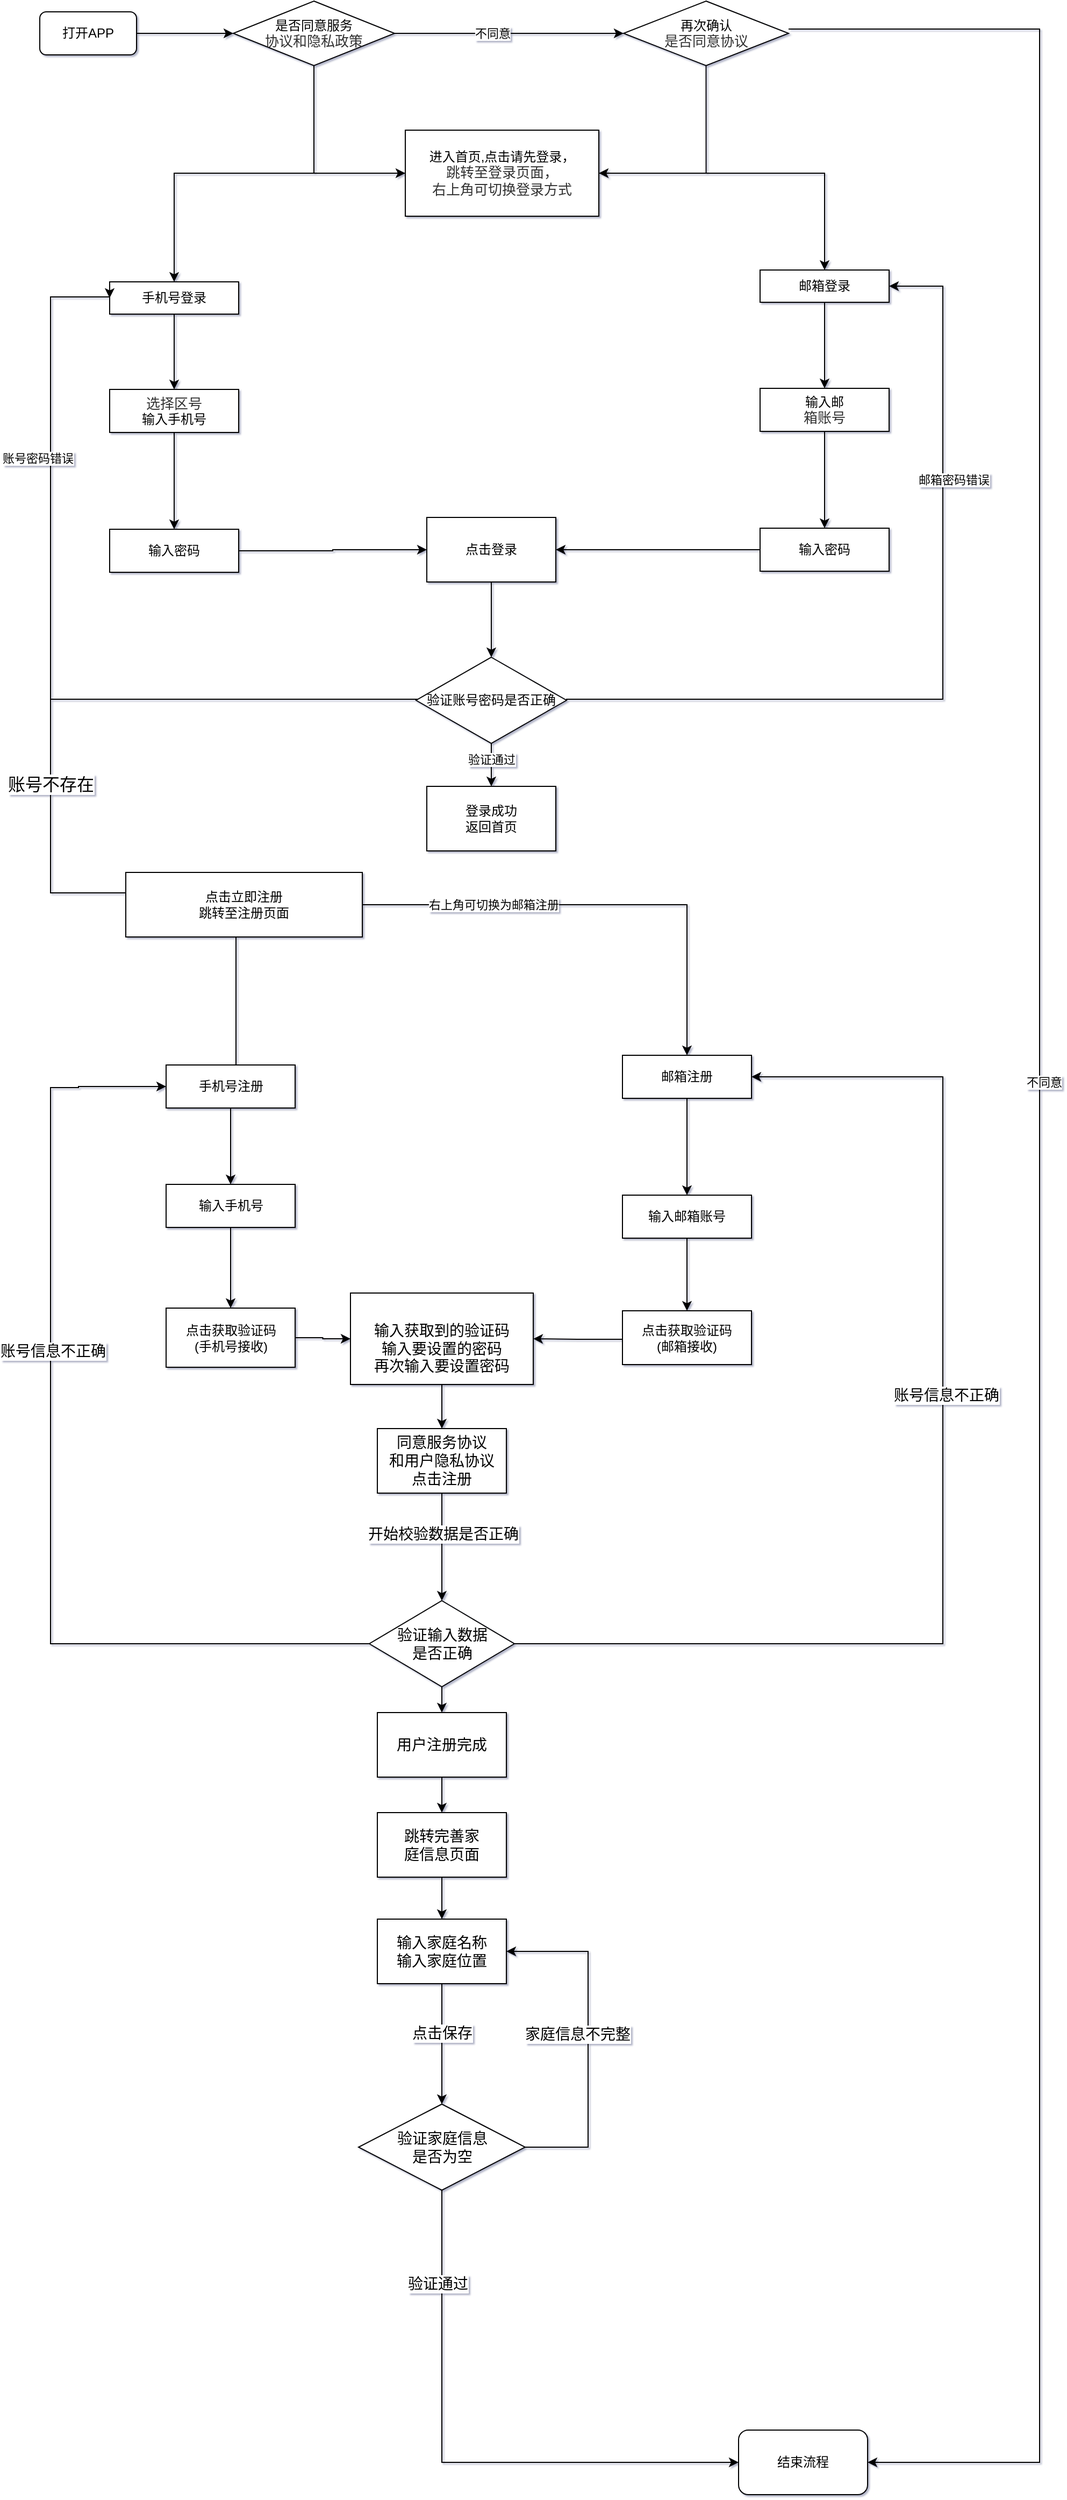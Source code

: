<mxfile version="20.8.5" type="github">
  <diagram id="eP0NxSscDDGJ58uZAJaf" name="第 1 页">
    <mxGraphModel dx="1687" dy="892" grid="1" gridSize="10" guides="1" tooltips="1" connect="1" arrows="0" fold="1" page="1" pageScale="1" pageWidth="583" pageHeight="827" background="none" math="0" shadow="1">
      <root>
        <mxCell id="0" />
        <mxCell id="1" parent="0" />
        <mxCell id="RkrsoEIwY2bKPOii9j_3-9" value="" style="edgeStyle=orthogonalEdgeStyle;rounded=0;orthogonalLoop=1;jettySize=auto;html=1;exitX=1;exitY=0.5;exitDx=0;exitDy=0;entryX=0;entryY=0.5;entryDx=0;entryDy=0;" edge="1" parent="1" source="RkrsoEIwY2bKPOii9j_3-10" target="RkrsoEIwY2bKPOii9j_3-14">
          <mxGeometry relative="1" as="geometry">
            <mxPoint x="160" y="85" as="sourcePoint" />
            <mxPoint x="270" y="80" as="targetPoint" />
          </mxGeometry>
        </mxCell>
        <mxCell id="RkrsoEIwY2bKPOii9j_3-10" value="打开APP" style="rounded=1;whiteSpace=wrap;html=1;" vertex="1" parent="1">
          <mxGeometry x="40" y="50" width="90" height="40" as="geometry" />
        </mxCell>
        <mxCell id="RkrsoEIwY2bKPOii9j_3-11" style="edgeStyle=orthogonalEdgeStyle;rounded=0;orthogonalLoop=1;jettySize=auto;html=1;" edge="1" parent="1" source="RkrsoEIwY2bKPOii9j_3-14" target="RkrsoEIwY2bKPOii9j_3-18">
          <mxGeometry relative="1" as="geometry">
            <Array as="points">
              <mxPoint x="510" y="70" />
              <mxPoint x="510" y="70" />
            </Array>
          </mxGeometry>
        </mxCell>
        <mxCell id="RkrsoEIwY2bKPOii9j_3-12" value="不同意" style="edgeLabel;html=1;align=center;verticalAlign=middle;resizable=0;points=[];" vertex="1" connectable="0" parent="RkrsoEIwY2bKPOii9j_3-11">
          <mxGeometry x="0.131" y="2" relative="1" as="geometry">
            <mxPoint x="-30" y="2" as="offset" />
          </mxGeometry>
        </mxCell>
        <mxCell id="RkrsoEIwY2bKPOii9j_3-13" style="edgeStyle=orthogonalEdgeStyle;rounded=0;orthogonalLoop=1;jettySize=auto;html=1;exitX=0.5;exitY=1;exitDx=0;exitDy=0;entryX=0;entryY=0.5;entryDx=0;entryDy=0;" edge="1" parent="1" source="RkrsoEIwY2bKPOii9j_3-14" target="RkrsoEIwY2bKPOii9j_3-22">
          <mxGeometry relative="1" as="geometry">
            <Array as="points">
              <mxPoint x="295" y="200" />
            </Array>
          </mxGeometry>
        </mxCell>
        <mxCell id="RkrsoEIwY2bKPOii9j_3-14" value="是否同意服务&lt;div style=&quot;-webkit-font-smoothing: antialiased; resize: none; outline: 0px; font-size: 13px; color: rgb(50, 50, 50); font-family: 微软雅黑;&quot;&gt;协议和隐私政策&lt;/div&gt;" style="rhombus;whiteSpace=wrap;html=1;" vertex="1" parent="1">
          <mxGeometry x="220" y="40" width="150" height="60" as="geometry" />
        </mxCell>
        <mxCell id="RkrsoEIwY2bKPOii9j_3-15" style="edgeStyle=orthogonalEdgeStyle;rounded=0;orthogonalLoop=1;jettySize=auto;html=1;entryX=1;entryY=0.5;entryDx=0;entryDy=0;" edge="1" parent="1" target="RkrsoEIwY2bKPOii9j_3-19">
          <mxGeometry relative="1" as="geometry">
            <Array as="points">
              <mxPoint x="970" y="66" />
              <mxPoint x="970" y="2328" />
            </Array>
            <mxPoint x="736.5" y="66.0" as="sourcePoint" />
            <mxPoint x="840" y="2324" as="targetPoint" />
          </mxGeometry>
        </mxCell>
        <mxCell id="RkrsoEIwY2bKPOii9j_3-16" value="不同意" style="edgeLabel;html=1;align=center;verticalAlign=middle;resizable=0;points=[];" vertex="1" connectable="0" parent="RkrsoEIwY2bKPOii9j_3-15">
          <mxGeometry x="-0.087" y="4" relative="1" as="geometry">
            <mxPoint as="offset" />
          </mxGeometry>
        </mxCell>
        <mxCell id="RkrsoEIwY2bKPOii9j_3-17" style="edgeStyle=orthogonalEdgeStyle;rounded=0;orthogonalLoop=1;jettySize=auto;html=1;exitX=0.5;exitY=1;exitDx=0;exitDy=0;entryX=1;entryY=0.5;entryDx=0;entryDy=0;" edge="1" parent="1" source="RkrsoEIwY2bKPOii9j_3-18" target="RkrsoEIwY2bKPOii9j_3-22">
          <mxGeometry relative="1" as="geometry">
            <Array as="points">
              <mxPoint x="660" y="200" />
            </Array>
          </mxGeometry>
        </mxCell>
        <mxCell id="RkrsoEIwY2bKPOii9j_3-18" value="再次确认&lt;div style=&quot;-webkit-font-smoothing: antialiased; resize: none; outline: 0px; font-size: 13px; color: rgb(50, 50, 50); font-family: 微软雅黑;&quot;&gt;是否同意协议&lt;/div&gt;" style="rhombus;whiteSpace=wrap;html=1;" vertex="1" parent="1">
          <mxGeometry x="583" y="40" width="153.5" height="60" as="geometry" />
        </mxCell>
        <mxCell id="RkrsoEIwY2bKPOii9j_3-19" value="结束流程" style="rounded=1;whiteSpace=wrap;html=1;" vertex="1" parent="1">
          <mxGeometry x="690" y="2298" width="120" height="60" as="geometry" />
        </mxCell>
        <mxCell id="RkrsoEIwY2bKPOii9j_3-20" style="edgeStyle=orthogonalEdgeStyle;rounded=0;orthogonalLoop=1;jettySize=auto;html=1;entryX=0.5;entryY=0;entryDx=0;entryDy=0;" edge="1" parent="1" source="RkrsoEIwY2bKPOii9j_3-22" target="RkrsoEIwY2bKPOii9j_3-24">
          <mxGeometry relative="1" as="geometry">
            <mxPoint x="290" y="340" as="targetPoint" />
          </mxGeometry>
        </mxCell>
        <mxCell id="RkrsoEIwY2bKPOii9j_3-21" style="edgeStyle=orthogonalEdgeStyle;rounded=0;orthogonalLoop=1;jettySize=auto;html=1;entryX=0.5;entryY=0;entryDx=0;entryDy=0;" edge="1" parent="1" source="RkrsoEIwY2bKPOii9j_3-22" target="RkrsoEIwY2bKPOii9j_3-26">
          <mxGeometry relative="1" as="geometry">
            <mxPoint x="640" y="340" as="targetPoint" />
            <Array as="points">
              <mxPoint x="770" y="200" />
            </Array>
          </mxGeometry>
        </mxCell>
        <mxCell id="RkrsoEIwY2bKPOii9j_3-22" value="进入首页,点击请先登录，&lt;div style=&quot;-webkit-font-smoothing: antialiased; resize: none; outline: 0px; font-size: 13px; color: rgb(50, 50, 50); font-family: 微软雅黑;&quot;&gt;跳转至登录页面，&lt;/div&gt;&lt;div style=&quot;-webkit-font-smoothing: antialiased; resize: none; outline: 0px; font-size: 13px; color: rgb(50, 50, 50); font-family: 微软雅黑;&quot;&gt;右上角可切换登录方式&lt;/div&gt;" style="rounded=0;whiteSpace=wrap;html=1;" vertex="1" parent="1">
          <mxGeometry x="380" y="160" width="180" height="80" as="geometry" />
        </mxCell>
        <mxCell id="RkrsoEIwY2bKPOii9j_3-23" style="edgeStyle=orthogonalEdgeStyle;rounded=0;orthogonalLoop=1;jettySize=auto;html=1;exitX=0.5;exitY=1;exitDx=0;exitDy=0;entryX=0.5;entryY=0;entryDx=0;entryDy=0;" edge="1" parent="1" source="RkrsoEIwY2bKPOii9j_3-24" target="RkrsoEIwY2bKPOii9j_3-28">
          <mxGeometry relative="1" as="geometry">
            <mxPoint x="165" y="401" as="targetPoint" />
          </mxGeometry>
        </mxCell>
        <mxCell id="RkrsoEIwY2bKPOii9j_3-24" value="手机号登录" style="rounded=0;whiteSpace=wrap;html=1;" vertex="1" parent="1">
          <mxGeometry x="105" y="301" width="120" height="30" as="geometry" />
        </mxCell>
        <mxCell id="RkrsoEIwY2bKPOii9j_3-25" style="edgeStyle=orthogonalEdgeStyle;rounded=0;orthogonalLoop=1;jettySize=auto;html=1;exitX=0.5;exitY=1;exitDx=0;exitDy=0;entryX=0.5;entryY=0;entryDx=0;entryDy=0;" edge="1" parent="1" source="RkrsoEIwY2bKPOii9j_3-26" target="RkrsoEIwY2bKPOii9j_3-30">
          <mxGeometry relative="1" as="geometry" />
        </mxCell>
        <mxCell id="RkrsoEIwY2bKPOii9j_3-26" value="邮箱登录" style="rounded=0;whiteSpace=wrap;html=1;" vertex="1" parent="1">
          <mxGeometry x="710" y="290" width="120" height="30" as="geometry" />
        </mxCell>
        <mxCell id="RkrsoEIwY2bKPOii9j_3-27" value="" style="edgeStyle=orthogonalEdgeStyle;rounded=0;orthogonalLoop=1;jettySize=auto;html=1;" edge="1" parent="1" source="RkrsoEIwY2bKPOii9j_3-28" target="RkrsoEIwY2bKPOii9j_3-32">
          <mxGeometry relative="1" as="geometry" />
        </mxCell>
        <mxCell id="RkrsoEIwY2bKPOii9j_3-28" value="&lt;div style=&quot;-webkit-font-smoothing: antialiased; resize: none; outline: 0px; font-size: 13px; color: rgb(50, 50, 50); font-family: 微软雅黑;&quot;&gt;选择区号&lt;/div&gt;输入手机号" style="rounded=0;whiteSpace=wrap;html=1;" vertex="1" parent="1">
          <mxGeometry x="105" y="401" width="120" height="40" as="geometry" />
        </mxCell>
        <mxCell id="RkrsoEIwY2bKPOii9j_3-29" style="edgeStyle=orthogonalEdgeStyle;rounded=0;orthogonalLoop=1;jettySize=auto;html=1;entryX=0.5;entryY=0;entryDx=0;entryDy=0;" edge="1" parent="1" source="RkrsoEIwY2bKPOii9j_3-30" target="RkrsoEIwY2bKPOii9j_3-34">
          <mxGeometry relative="1" as="geometry" />
        </mxCell>
        <mxCell id="RkrsoEIwY2bKPOii9j_3-30" value="输入邮&lt;div style=&quot;-webkit-font-smoothing: antialiased; resize: none; outline: 0px; font-size: 13px; color: rgb(50, 50, 50); font-family: 微软雅黑;&quot;&gt;箱账号&lt;/div&gt;" style="rounded=0;whiteSpace=wrap;html=1;" vertex="1" parent="1">
          <mxGeometry x="710" y="400" width="120" height="40" as="geometry" />
        </mxCell>
        <mxCell id="RkrsoEIwY2bKPOii9j_3-31" style="edgeStyle=orthogonalEdgeStyle;rounded=0;orthogonalLoop=1;jettySize=auto;html=1;entryX=0;entryY=0.5;entryDx=0;entryDy=0;" edge="1" parent="1" source="RkrsoEIwY2bKPOii9j_3-32" target="RkrsoEIwY2bKPOii9j_3-36">
          <mxGeometry relative="1" as="geometry">
            <mxPoint x="300" y="609" as="targetPoint" />
          </mxGeometry>
        </mxCell>
        <mxCell id="RkrsoEIwY2bKPOii9j_3-32" value="输入密码" style="rounded=0;whiteSpace=wrap;html=1;" vertex="1" parent="1">
          <mxGeometry x="105" y="531" width="120" height="40" as="geometry" />
        </mxCell>
        <mxCell id="RkrsoEIwY2bKPOii9j_3-33" style="edgeStyle=orthogonalEdgeStyle;rounded=0;orthogonalLoop=1;jettySize=auto;html=1;entryX=1;entryY=0.5;entryDx=0;entryDy=0;" edge="1" parent="1" source="RkrsoEIwY2bKPOii9j_3-34" target="RkrsoEIwY2bKPOii9j_3-36">
          <mxGeometry relative="1" as="geometry" />
        </mxCell>
        <mxCell id="RkrsoEIwY2bKPOii9j_3-34" value="输入密码" style="rounded=0;whiteSpace=wrap;html=1;" vertex="1" parent="1">
          <mxGeometry x="710" y="530" width="120" height="40" as="geometry" />
        </mxCell>
        <mxCell id="RkrsoEIwY2bKPOii9j_3-35" value="" style="edgeStyle=orthogonalEdgeStyle;rounded=0;orthogonalLoop=1;jettySize=auto;html=1;" edge="1" parent="1" source="RkrsoEIwY2bKPOii9j_3-36" target="RkrsoEIwY2bKPOii9j_3-45">
          <mxGeometry relative="1" as="geometry" />
        </mxCell>
        <mxCell id="RkrsoEIwY2bKPOii9j_3-36" value="点击登录" style="rounded=0;whiteSpace=wrap;html=1;" vertex="1" parent="1">
          <mxGeometry x="400" y="520" width="120" height="60" as="geometry" />
        </mxCell>
        <mxCell id="RkrsoEIwY2bKPOii9j_3-37" value="" style="edgeStyle=orthogonalEdgeStyle;rounded=0;orthogonalLoop=1;jettySize=auto;html=1;" edge="1" parent="1" source="RkrsoEIwY2bKPOii9j_3-45" target="RkrsoEIwY2bKPOii9j_3-46">
          <mxGeometry relative="1" as="geometry" />
        </mxCell>
        <mxCell id="RkrsoEIwY2bKPOii9j_3-38" value="验证通过" style="edgeLabel;html=1;align=center;verticalAlign=middle;resizable=0;points=[];" vertex="1" connectable="0" parent="RkrsoEIwY2bKPOii9j_3-37">
          <mxGeometry x="-0.281" relative="1" as="geometry">
            <mxPoint as="offset" />
          </mxGeometry>
        </mxCell>
        <mxCell id="RkrsoEIwY2bKPOii9j_3-39" style="edgeStyle=orthogonalEdgeStyle;rounded=0;orthogonalLoop=1;jettySize=auto;html=1;exitX=1;exitY=0.5;exitDx=0;exitDy=0;entryX=1;entryY=0.5;entryDx=0;entryDy=0;" edge="1" parent="1" source="RkrsoEIwY2bKPOii9j_3-45" target="RkrsoEIwY2bKPOii9j_3-26">
          <mxGeometry relative="1" as="geometry">
            <Array as="points">
              <mxPoint x="880" y="689" />
              <mxPoint x="880" y="305" />
            </Array>
          </mxGeometry>
        </mxCell>
        <mxCell id="RkrsoEIwY2bKPOii9j_3-40" value="邮箱密码错误" style="edgeLabel;html=1;align=center;verticalAlign=middle;resizable=0;points=[];" vertex="1" connectable="0" parent="RkrsoEIwY2bKPOii9j_3-39">
          <mxGeometry x="0.025" y="1" relative="1" as="geometry">
            <mxPoint x="11" y="-153" as="offset" />
          </mxGeometry>
        </mxCell>
        <mxCell id="RkrsoEIwY2bKPOii9j_3-41" style="edgeStyle=orthogonalEdgeStyle;rounded=0;orthogonalLoop=1;jettySize=auto;html=1;entryX=0;entryY=0.5;entryDx=0;entryDy=0;" edge="1" parent="1" source="RkrsoEIwY2bKPOii9j_3-45" target="RkrsoEIwY2bKPOii9j_3-24">
          <mxGeometry relative="1" as="geometry">
            <Array as="points">
              <mxPoint x="50" y="689" />
              <mxPoint x="50" y="315" />
            </Array>
          </mxGeometry>
        </mxCell>
        <mxCell id="RkrsoEIwY2bKPOii9j_3-42" value="账号密码错误" style="edgeLabel;html=1;align=center;verticalAlign=middle;resizable=0;points=[];" vertex="1" connectable="0" parent="RkrsoEIwY2bKPOii9j_3-41">
          <mxGeometry x="-0.023" y="2" relative="1" as="geometry">
            <mxPoint x="-10" y="-189" as="offset" />
          </mxGeometry>
        </mxCell>
        <mxCell id="RkrsoEIwY2bKPOii9j_3-43" style="edgeStyle=orthogonalEdgeStyle;rounded=0;orthogonalLoop=1;jettySize=auto;html=1;exitX=0;exitY=0.5;exitDx=0;exitDy=0;entryX=0;entryY=0.5;entryDx=0;entryDy=0;" edge="1" parent="1" source="RkrsoEIwY2bKPOii9j_3-45" target="RkrsoEIwY2bKPOii9j_3-50">
          <mxGeometry relative="1" as="geometry">
            <mxPoint x="220" y="869" as="targetPoint" />
            <Array as="points">
              <mxPoint x="50" y="689" />
              <mxPoint x="50" y="869" />
              <mxPoint x="250" y="869" />
            </Array>
          </mxGeometry>
        </mxCell>
        <mxCell id="RkrsoEIwY2bKPOii9j_3-88" value="账号不存在" style="edgeLabel;html=1;align=center;verticalAlign=middle;resizable=0;points=[];fontSize=16;" vertex="1" connectable="0" parent="RkrsoEIwY2bKPOii9j_3-43">
          <mxGeometry x="0.173" y="4" relative="1" as="geometry">
            <mxPoint x="-4" y="-86" as="offset" />
          </mxGeometry>
        </mxCell>
        <mxCell id="RkrsoEIwY2bKPOii9j_3-45" value="验证账号密码是否正确" style="rhombus;whiteSpace=wrap;html=1;rounded=0;" vertex="1" parent="1">
          <mxGeometry x="390" y="650" width="140" height="80" as="geometry" />
        </mxCell>
        <mxCell id="RkrsoEIwY2bKPOii9j_3-46" value="登录成功&lt;br&gt;返回首页" style="whiteSpace=wrap;html=1;rounded=0;" vertex="1" parent="1">
          <mxGeometry x="400" y="770" width="120" height="60" as="geometry" />
        </mxCell>
        <mxCell id="RkrsoEIwY2bKPOii9j_3-47" style="edgeStyle=orthogonalEdgeStyle;rounded=0;orthogonalLoop=1;jettySize=auto;html=1;exitX=1;exitY=0.5;exitDx=0;exitDy=0;entryX=0.5;entryY=0;entryDx=0;entryDy=0;" edge="1" parent="1">
          <mxGeometry relative="1" as="geometry">
            <Array as="points">
              <mxPoint x="335" y="899" />
              <mxPoint x="223" y="899" />
            </Array>
            <mxPoint x="335" y="880" as="sourcePoint" />
            <mxPoint x="222.5" y="1060" as="targetPoint" />
          </mxGeometry>
        </mxCell>
        <mxCell id="RkrsoEIwY2bKPOii9j_3-48" style="edgeStyle=orthogonalEdgeStyle;rounded=0;orthogonalLoop=1;jettySize=auto;html=1;entryX=0.5;entryY=0;entryDx=0;entryDy=0;" edge="1" parent="1" source="RkrsoEIwY2bKPOii9j_3-50" target="RkrsoEIwY2bKPOii9j_3-54">
          <mxGeometry relative="1" as="geometry" />
        </mxCell>
        <mxCell id="RkrsoEIwY2bKPOii9j_3-49" value="右上角可切换为邮箱注册" style="edgeLabel;html=1;align=center;verticalAlign=middle;resizable=0;points=[];" vertex="1" connectable="0" parent="RkrsoEIwY2bKPOii9j_3-48">
          <mxGeometry x="-0.704" y="-2" relative="1" as="geometry">
            <mxPoint x="56" y="-2" as="offset" />
          </mxGeometry>
        </mxCell>
        <mxCell id="RkrsoEIwY2bKPOii9j_3-50" value="点击立即注册&lt;br&gt;跳转至注册页面" style="rounded=0;whiteSpace=wrap;html=1;" vertex="1" parent="1">
          <mxGeometry x="120" y="850" width="220" height="60" as="geometry" />
        </mxCell>
        <mxCell id="RkrsoEIwY2bKPOii9j_3-51" style="edgeStyle=orthogonalEdgeStyle;rounded=0;orthogonalLoop=1;jettySize=auto;html=1;fontSize=14;" edge="1" parent="1" source="RkrsoEIwY2bKPOii9j_3-52" target="RkrsoEIwY2bKPOii9j_3-60">
          <mxGeometry relative="1" as="geometry" />
        </mxCell>
        <mxCell id="RkrsoEIwY2bKPOii9j_3-52" value="手机号注册" style="rounded=0;whiteSpace=wrap;html=1;" vertex="1" parent="1">
          <mxGeometry x="157.5" y="1029" width="120" height="40" as="geometry" />
        </mxCell>
        <mxCell id="RkrsoEIwY2bKPOii9j_3-53" value="" style="edgeStyle=orthogonalEdgeStyle;rounded=0;orthogonalLoop=1;jettySize=auto;html=1;fontSize=14;" edge="1" parent="1" source="RkrsoEIwY2bKPOii9j_3-54" target="RkrsoEIwY2bKPOii9j_3-56">
          <mxGeometry relative="1" as="geometry" />
        </mxCell>
        <mxCell id="RkrsoEIwY2bKPOii9j_3-54" value="邮箱注册" style="rounded=0;whiteSpace=wrap;html=1;" vertex="1" parent="1">
          <mxGeometry x="582" y="1020" width="120" height="40" as="geometry" />
        </mxCell>
        <mxCell id="RkrsoEIwY2bKPOii9j_3-55" value="" style="edgeStyle=orthogonalEdgeStyle;rounded=0;orthogonalLoop=1;jettySize=auto;html=1;fontSize=14;" edge="1" parent="1" source="RkrsoEIwY2bKPOii9j_3-56" target="RkrsoEIwY2bKPOii9j_3-58">
          <mxGeometry relative="1" as="geometry" />
        </mxCell>
        <mxCell id="RkrsoEIwY2bKPOii9j_3-56" value="输入邮箱账号" style="rounded=0;whiteSpace=wrap;html=1;" vertex="1" parent="1">
          <mxGeometry x="582" y="1150" width="120" height="40" as="geometry" />
        </mxCell>
        <mxCell id="RkrsoEIwY2bKPOii9j_3-57" style="edgeStyle=orthogonalEdgeStyle;rounded=0;orthogonalLoop=1;jettySize=auto;html=1;entryX=1;entryY=0.5;entryDx=0;entryDy=0;fontSize=14;" edge="1" parent="1" source="RkrsoEIwY2bKPOii9j_3-58" target="RkrsoEIwY2bKPOii9j_3-64">
          <mxGeometry relative="1" as="geometry">
            <Array as="points">
              <mxPoint x="540" y="1284" />
              <mxPoint x="540" y="1284" />
            </Array>
          </mxGeometry>
        </mxCell>
        <mxCell id="RkrsoEIwY2bKPOii9j_3-58" value="点击获取验证码&lt;br&gt;(邮箱接收)" style="rounded=0;whiteSpace=wrap;html=1;" vertex="1" parent="1">
          <mxGeometry x="582" y="1257.5" width="120" height="50" as="geometry" />
        </mxCell>
        <mxCell id="RkrsoEIwY2bKPOii9j_3-59" style="edgeStyle=orthogonalEdgeStyle;rounded=0;orthogonalLoop=1;jettySize=auto;html=1;fontSize=14;entryX=0.5;entryY=0;entryDx=0;entryDy=0;" edge="1" parent="1" source="RkrsoEIwY2bKPOii9j_3-60" target="RkrsoEIwY2bKPOii9j_3-62">
          <mxGeometry relative="1" as="geometry">
            <mxPoint x="235" y="1280" as="targetPoint" />
          </mxGeometry>
        </mxCell>
        <mxCell id="RkrsoEIwY2bKPOii9j_3-60" value="输入手机号" style="rounded=0;whiteSpace=wrap;html=1;" vertex="1" parent="1">
          <mxGeometry x="157.5" y="1140" width="120" height="40" as="geometry" />
        </mxCell>
        <mxCell id="RkrsoEIwY2bKPOii9j_3-61" style="edgeStyle=orthogonalEdgeStyle;rounded=0;orthogonalLoop=1;jettySize=auto;html=1;entryX=0;entryY=0.5;entryDx=0;entryDy=0;fontSize=14;" edge="1" parent="1" source="RkrsoEIwY2bKPOii9j_3-62" target="RkrsoEIwY2bKPOii9j_3-64">
          <mxGeometry relative="1" as="geometry" />
        </mxCell>
        <mxCell id="RkrsoEIwY2bKPOii9j_3-62" value="点击获取验证码&lt;br&gt;(手机号接收)" style="rounded=0;whiteSpace=wrap;html=1;" vertex="1" parent="1">
          <mxGeometry x="157.5" y="1255" width="120" height="55" as="geometry" />
        </mxCell>
        <mxCell id="RkrsoEIwY2bKPOii9j_3-63" style="edgeStyle=orthogonalEdgeStyle;rounded=0;orthogonalLoop=1;jettySize=auto;html=1;entryX=0.5;entryY=0;entryDx=0;entryDy=0;fontSize=14;" edge="1" parent="1" source="RkrsoEIwY2bKPOii9j_3-64" target="RkrsoEIwY2bKPOii9j_3-67">
          <mxGeometry relative="1" as="geometry" />
        </mxCell>
        <mxCell id="RkrsoEIwY2bKPOii9j_3-64" value="&lt;br&gt;输入获取到的验证码&lt;br&gt;输入要设置的密码&lt;br style=&quot;border-color: var(--border-color);&quot;&gt;再次输入要设置密码" style="rounded=0;whiteSpace=wrap;html=1;fontSize=14;" vertex="1" parent="1">
          <mxGeometry x="329" y="1241" width="170" height="85" as="geometry" />
        </mxCell>
        <mxCell id="RkrsoEIwY2bKPOii9j_3-65" style="edgeStyle=orthogonalEdgeStyle;rounded=0;orthogonalLoop=1;jettySize=auto;html=1;fontSize=14;entryX=0.5;entryY=0;entryDx=0;entryDy=0;" edge="1" parent="1" source="RkrsoEIwY2bKPOii9j_3-67" target="RkrsoEIwY2bKPOii9j_3-73">
          <mxGeometry relative="1" as="geometry">
            <mxPoint x="414" y="1527" as="targetPoint" />
          </mxGeometry>
        </mxCell>
        <mxCell id="RkrsoEIwY2bKPOii9j_3-66" value="开始校验数据是否正确" style="edgeLabel;html=1;align=center;verticalAlign=middle;resizable=0;points=[];fontSize=14;" vertex="1" connectable="0" parent="RkrsoEIwY2bKPOii9j_3-65">
          <mxGeometry x="-0.242" y="1" relative="1" as="geometry">
            <mxPoint as="offset" />
          </mxGeometry>
        </mxCell>
        <mxCell id="RkrsoEIwY2bKPOii9j_3-67" value="同意服务协议&lt;br&gt;和用户隐私协议&lt;br&gt;点击注册" style="rounded=0;whiteSpace=wrap;html=1;fontSize=14;" vertex="1" parent="1">
          <mxGeometry x="354" y="1367" width="120" height="60" as="geometry" />
        </mxCell>
        <mxCell id="RkrsoEIwY2bKPOii9j_3-68" style="edgeStyle=orthogonalEdgeStyle;rounded=0;orthogonalLoop=1;jettySize=auto;html=1;exitX=0;exitY=0.5;exitDx=0;exitDy=0;entryX=0;entryY=0.5;entryDx=0;entryDy=0;fontSize=14;" edge="1" parent="1" source="RkrsoEIwY2bKPOii9j_3-73" target="RkrsoEIwY2bKPOii9j_3-52">
          <mxGeometry relative="1" as="geometry">
            <Array as="points">
              <mxPoint x="50" y="1567" />
              <mxPoint x="50" y="1050" />
              <mxPoint x="76" y="1050" />
            </Array>
          </mxGeometry>
        </mxCell>
        <mxCell id="RkrsoEIwY2bKPOii9j_3-69" value="账号信息不正确" style="edgeLabel;html=1;align=center;verticalAlign=middle;resizable=0;points=[];fontSize=14;" vertex="1" connectable="0" parent="RkrsoEIwY2bKPOii9j_3-68">
          <mxGeometry x="0.011" y="4" relative="1" as="geometry">
            <mxPoint x="6" y="-103" as="offset" />
          </mxGeometry>
        </mxCell>
        <mxCell id="RkrsoEIwY2bKPOii9j_3-70" style="edgeStyle=orthogonalEdgeStyle;rounded=0;orthogonalLoop=1;jettySize=auto;html=1;entryX=1;entryY=0.5;entryDx=0;entryDy=0;fontSize=14;" edge="1" parent="1" source="RkrsoEIwY2bKPOii9j_3-73" target="RkrsoEIwY2bKPOii9j_3-54">
          <mxGeometry relative="1" as="geometry">
            <Array as="points">
              <mxPoint x="880" y="1567" />
              <mxPoint x="880" y="1040" />
            </Array>
          </mxGeometry>
        </mxCell>
        <mxCell id="RkrsoEIwY2bKPOii9j_3-71" value="账号信息不正确" style="edgeLabel;html=1;align=center;verticalAlign=middle;resizable=0;points=[];fontSize=14;" vertex="1" connectable="0" parent="RkrsoEIwY2bKPOii9j_3-70">
          <mxGeometry x="0.141" y="-3" relative="1" as="geometry">
            <mxPoint as="offset" />
          </mxGeometry>
        </mxCell>
        <mxCell id="RkrsoEIwY2bKPOii9j_3-72" style="edgeStyle=orthogonalEdgeStyle;rounded=0;orthogonalLoop=1;jettySize=auto;html=1;exitX=0.5;exitY=1;exitDx=0;exitDy=0;fontSize=14;" edge="1" parent="1" source="RkrsoEIwY2bKPOii9j_3-73" target="RkrsoEIwY2bKPOii9j_3-75">
          <mxGeometry relative="1" as="geometry">
            <mxPoint x="414" y="1717" as="targetPoint" />
          </mxGeometry>
        </mxCell>
        <mxCell id="RkrsoEIwY2bKPOii9j_3-73" value="验证输入数据&lt;br&gt;是否正确" style="rhombus;whiteSpace=wrap;html=1;fontSize=14;" vertex="1" parent="1">
          <mxGeometry x="346.5" y="1527" width="135" height="80" as="geometry" />
        </mxCell>
        <mxCell id="RkrsoEIwY2bKPOii9j_3-74" value="" style="edgeStyle=orthogonalEdgeStyle;rounded=0;orthogonalLoop=1;jettySize=auto;html=1;fontSize=14;" edge="1" parent="1" source="RkrsoEIwY2bKPOii9j_3-75" target="RkrsoEIwY2bKPOii9j_3-77">
          <mxGeometry relative="1" as="geometry" />
        </mxCell>
        <mxCell id="RkrsoEIwY2bKPOii9j_3-75" value="用户注册完成" style="rounded=0;whiteSpace=wrap;html=1;fontSize=14;" vertex="1" parent="1">
          <mxGeometry x="354" y="1631" width="120" height="60" as="geometry" />
        </mxCell>
        <mxCell id="RkrsoEIwY2bKPOii9j_3-76" value="" style="edgeStyle=orthogonalEdgeStyle;rounded=0;orthogonalLoop=1;jettySize=auto;html=1;fontSize=14;" edge="1" parent="1" source="RkrsoEIwY2bKPOii9j_3-77" target="RkrsoEIwY2bKPOii9j_3-80">
          <mxGeometry relative="1" as="geometry" />
        </mxCell>
        <mxCell id="RkrsoEIwY2bKPOii9j_3-77" value="跳转完善家&lt;br&gt;庭信息页面" style="whiteSpace=wrap;html=1;fontSize=14;rounded=0;" vertex="1" parent="1">
          <mxGeometry x="354" y="1724" width="120" height="60" as="geometry" />
        </mxCell>
        <mxCell id="RkrsoEIwY2bKPOii9j_3-78" value="" style="edgeStyle=orthogonalEdgeStyle;rounded=0;orthogonalLoop=1;jettySize=auto;html=1;fontSize=14;" edge="1" parent="1" source="RkrsoEIwY2bKPOii9j_3-80" target="RkrsoEIwY2bKPOii9j_3-85">
          <mxGeometry relative="1" as="geometry" />
        </mxCell>
        <mxCell id="RkrsoEIwY2bKPOii9j_3-79" value="点击保存" style="edgeLabel;html=1;align=center;verticalAlign=middle;resizable=0;points=[];fontSize=14;" vertex="1" connectable="0" parent="RkrsoEIwY2bKPOii9j_3-78">
          <mxGeometry x="-0.233" relative="1" as="geometry">
            <mxPoint y="3" as="offset" />
          </mxGeometry>
        </mxCell>
        <mxCell id="RkrsoEIwY2bKPOii9j_3-80" value="输入家庭名称&lt;br&gt;输入家庭位置" style="whiteSpace=wrap;html=1;fontSize=14;rounded=0;" vertex="1" parent="1">
          <mxGeometry x="354" y="1823" width="120" height="60" as="geometry" />
        </mxCell>
        <mxCell id="RkrsoEIwY2bKPOii9j_3-81" style="edgeStyle=orthogonalEdgeStyle;rounded=0;orthogonalLoop=1;jettySize=auto;html=1;entryX=1;entryY=0.5;entryDx=0;entryDy=0;fontSize=14;" edge="1" parent="1" source="RkrsoEIwY2bKPOii9j_3-85" target="RkrsoEIwY2bKPOii9j_3-80">
          <mxGeometry relative="1" as="geometry">
            <Array as="points">
              <mxPoint x="550" y="2035" />
              <mxPoint x="550" y="1853" />
            </Array>
          </mxGeometry>
        </mxCell>
        <mxCell id="RkrsoEIwY2bKPOii9j_3-82" value="家庭信息不完整" style="edgeLabel;html=1;align=center;verticalAlign=middle;resizable=0;points=[];fontSize=14;" vertex="1" connectable="0" parent="RkrsoEIwY2bKPOii9j_3-81">
          <mxGeometry x="-0.167" y="-1" relative="1" as="geometry">
            <mxPoint x="-11" y="-32" as="offset" />
          </mxGeometry>
        </mxCell>
        <mxCell id="RkrsoEIwY2bKPOii9j_3-83" style="edgeStyle=orthogonalEdgeStyle;rounded=0;orthogonalLoop=1;jettySize=auto;html=1;fontSize=14;entryX=0;entryY=0.5;entryDx=0;entryDy=0;" edge="1" parent="1" source="RkrsoEIwY2bKPOii9j_3-85" target="RkrsoEIwY2bKPOii9j_3-19">
          <mxGeometry relative="1" as="geometry">
            <Array as="points">
              <mxPoint x="414" y="2328" />
            </Array>
            <mxPoint x="690" y="2430" as="targetPoint" />
          </mxGeometry>
        </mxCell>
        <mxCell id="RkrsoEIwY2bKPOii9j_3-84" value="验证通过" style="edgeLabel;html=1;align=center;verticalAlign=middle;resizable=0;points=[];fontSize=14;" vertex="1" connectable="0" parent="RkrsoEIwY2bKPOii9j_3-83">
          <mxGeometry x="-0.053" y="1" relative="1" as="geometry">
            <mxPoint x="-5" y="-164" as="offset" />
          </mxGeometry>
        </mxCell>
        <mxCell id="RkrsoEIwY2bKPOii9j_3-85" value="验证家庭信息&lt;br&gt;是否为空" style="rhombus;whiteSpace=wrap;html=1;fontSize=14;rounded=0;" vertex="1" parent="1">
          <mxGeometry x="336.5" y="1995" width="155" height="80" as="geometry" />
        </mxCell>
      </root>
    </mxGraphModel>
  </diagram>
</mxfile>
